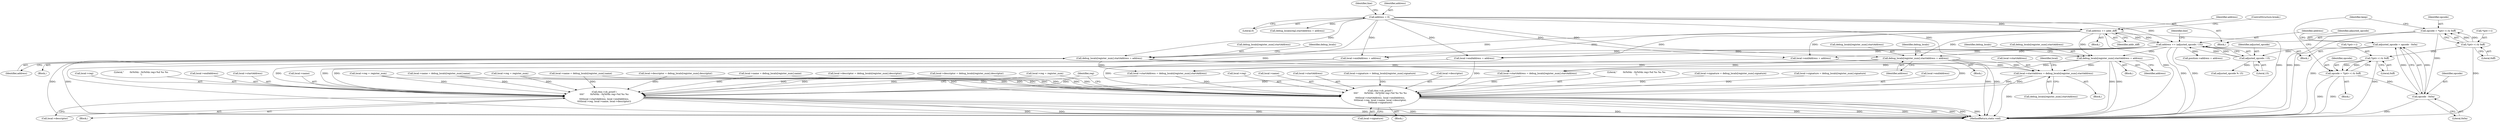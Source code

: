 digraph "0_radare2_ad55822430a03fe075221b543efb434567e9e431@array" {
"1000709" [label="(Call,local->startAddress = debug_locals[register_num].startAddress)"];
"1000587" [label="(Call,debug_locals[register_num].startAddress = address)"];
"1000199" [label="(Call,address = 0)"];
"1000429" [label="(Call,address += addr_diff)"];
"1000943" [label="(Call,address += (adjusted_opcode / 15))"];
"1000945" [label="(Call,adjusted_opcode / 15)"];
"1000938" [label="(Call,adjusted_opcode = opcode - 0x0a)"];
"1000940" [label="(Call,opcode - 0x0a)"];
"1000399" [label="(Call,opcode = *(p4++) & 0xff)"];
"1000401" [label="(Call,*(p4++) & 0xff)"];
"1000989" [label="(Call,opcode = *(p4++) & 0xff)"];
"1000991" [label="(Call,*(p4++) & 0xff)"];
"1000763" [label="(Call,debug_locals[register_num].startAddress = address)"];
"1000902" [label="(Call,debug_locals[register_num].startAddress = address)"];
"1001071" [label="(Call,rbin->cb_printf (\n\t\t\t\t\"        0x%04x - 0x%04x reg=%d %s %s %s\n\",\n\t\t\t\tlocal->startAddress, local->endAddress,\n\t\t\t\tlocal->reg, local->name, local->descriptor,\n\t\t\t\tlocal->signature))"];
"1001093" [label="(Call,rbin->cb_printf (\n\t\t\t\t\"        0x%04x - 0x%04x reg=%d %s %s\n\",\n\t\t\t\tlocal->startAddress, local->endAddress,\n\t\t\t\tlocal->reg, local->name, local->descriptor))"];
"1000204" [label="(Identifier,line)"];
"1000400" [label="(Identifier,opcode)"];
"1000597" [label="(Identifier,debug_locals)"];
"1001101" [label="(Call,local->reg)"];
"1000399" [label="(Call,opcode = *(p4++) & 0xff)"];
"1001070" [label="(Block,)"];
"1001079" [label="(Call,local->reg)"];
"1000710" [label="(Call,local->startAddress)"];
"1000201" [label="(Literal,0)"];
"1001082" [label="(Call,local->name)"];
"1000405" [label="(Literal,0xff)"];
"1000432" [label="(ControlStructure,break;)"];
"1001104" [label="(Call,local->name)"];
"1000676" [label="(Block,)"];
"1001112" [label="(Identifier,reg)"];
"1001073" [label="(Call,local->startAddress)"];
"1001088" [label="(Call,local->signature)"];
"1001185" [label="(MethodReturn,static void)"];
"1000691" [label="(Call,local->name = debug_locals[register_num].name)"];
"1000901" [label="(Block,)"];
"1000199" [label="(Call,address = 0)"];
"1000700" [label="(Call,local->descriptor = debug_locals[register_num].descriptor)"];
"1000991" [label="(Call,*(p4++) & 0xff)"];
"1000732" [label="(Call,local->reg = register_num)"];
"1001094" [label="(Literal,\"        0x%04x - 0x%04x reg=%d %s %s\n\")"];
"1000769" [label="(Identifier,address)"];
"1000524" [label="(Call,local->descriptor = debug_locals[register_num].descriptor)"];
"1000912" [label="(Identifier,debug_locals)"];
"1000938" [label="(Call,adjusted_opcode = opcode - 0x0a)"];
"1000542" [label="(Call,local->signature = debug_locals[register_num].signature)"];
"1001107" [label="(Call,local->descriptor)"];
"1000939" [label="(Identifier,adjusted_opcode)"];
"1000829" [label="(Call,local->descriptor = debug_locals[register_num].descriptor)"];
"1000429" [label="(Call,address += addr_diff)"];
"1000975" [label="(Call,position->address = address)"];
"1000943" [label="(Call,address += (adjusted_opcode / 15))"];
"1000418" [label="(Block,)"];
"1000588" [label="(Call,debug_locals[register_num].startAddress)"];
"1001098" [label="(Call,local->endAddress)"];
"1000382" [label="(Call,debug_locals[reg].startAddress = address)"];
"1000764" [label="(Call,debug_locals[register_num].startAddress)"];
"1001085" [label="(Call,local->descriptor)"];
"1000866" [label="(Call,local->endAddress = address)"];
"1000946" [label="(Identifier,adjusted_opcode)"];
"1000713" [label="(Call,debug_locals[register_num].startAddress)"];
"1000945" [label="(Call,adjusted_opcode / 15)"];
"1001072" [label="(Literal,\"        0x%04x - 0x%04x reg=%d %s %s %s\n\")"];
"1000561" [label="(Call,local->endAddress = address)"];
"1000847" [label="(Call,local->signature = debug_locals[register_num].signature)"];
"1000903" [label="(Call,debug_locals[register_num].startAddress)"];
"1000737" [label="(Call,local->endAddress = address)"];
"1000718" [label="(Call,local->signature = debug_locals[register_num].signature)"];
"1001092" [label="(Block,)"];
"1000709" [label="(Call,local->startAddress = debug_locals[register_num].startAddress)"];
"1000995" [label="(Literal,0xff)"];
"1000902" [label="(Call,debug_locals[register_num].startAddress = address)"];
"1000200" [label="(Identifier,address)"];
"1000942" [label="(Literal,0x0a)"];
"1000447" [label="(Block,)"];
"1000949" [label="(Identifier,line)"];
"1000773" [label="(Identifier,debug_locals)"];
"1000587" [label="(Call,debug_locals[register_num].startAddress = address)"];
"1000936" [label="(Block,)"];
"1000431" [label="(Identifier,addr_diff)"];
"1000407" [label="(Identifier,keep)"];
"1001071" [label="(Call,rbin->cb_printf (\n\t\t\t\t\"        0x%04x - 0x%04x reg=%d %s %s %s\n\",\n\t\t\t\tlocal->startAddress, local->endAddress,\n\t\t\t\tlocal->reg, local->name, local->descriptor,\n\t\t\t\tlocal->signature))"];
"1000989" [label="(Call,opcode = *(p4++) & 0xff)"];
"1000990" [label="(Identifier,opcode)"];
"1000122" [label="(Block,)"];
"1000401" [label="(Call,*(p4++) & 0xff)"];
"1000940" [label="(Call,opcode - 0x0a)"];
"1000992" [label="(Call,*(p4++))"];
"1000610" [label="(Block,)"];
"1000908" [label="(Identifier,address)"];
"1000861" [label="(Call,local->reg = register_num)"];
"1000941" [label="(Identifier,opcode)"];
"1000408" [label="(Block,)"];
"1000944" [label="(Identifier,address)"];
"1000402" [label="(Call,*(p4++))"];
"1000947" [label="(Literal,15)"];
"1000515" [label="(Call,local->name = debug_locals[register_num].name)"];
"1000593" [label="(Identifier,address)"];
"1001095" [label="(Call,local->startAddress)"];
"1000763" [label="(Call,debug_locals[register_num].startAddress = address)"];
"1001076" [label="(Call,local->endAddress)"];
"1000556" [label="(Call,local->reg = register_num)"];
"1000430" [label="(Identifier,address)"];
"1000820" [label="(Call,local->name = debug_locals[register_num].name)"];
"1000720" [label="(Identifier,local)"];
"1000838" [label="(Call,local->startAddress = debug_locals[register_num].startAddress)"];
"1001093" [label="(Call,rbin->cb_printf (\n\t\t\t\t\"        0x%04x - 0x%04x reg=%d %s %s\n\",\n\t\t\t\tlocal->startAddress, local->endAddress,\n\t\t\t\tlocal->reg, local->name, local->descriptor))"];
"1000953" [label="(Call,adjusted_opcode % 15)"];
"1000533" [label="(Call,local->startAddress = debug_locals[register_num].startAddress)"];
"1000709" -> "1000676"  [label="AST: "];
"1000709" -> "1000713"  [label="CFG: "];
"1000710" -> "1000709"  [label="AST: "];
"1000713" -> "1000709"  [label="AST: "];
"1000720" -> "1000709"  [label="CFG: "];
"1000709" -> "1001185"  [label="DDG: "];
"1000587" -> "1000709"  [label="DDG: "];
"1000763" -> "1000709"  [label="DDG: "];
"1000902" -> "1000709"  [label="DDG: "];
"1000709" -> "1001071"  [label="DDG: "];
"1000709" -> "1001093"  [label="DDG: "];
"1000587" -> "1000447"  [label="AST: "];
"1000587" -> "1000593"  [label="CFG: "];
"1000588" -> "1000587"  [label="AST: "];
"1000593" -> "1000587"  [label="AST: "];
"1000597" -> "1000587"  [label="CFG: "];
"1000587" -> "1001185"  [label="DDG: "];
"1000587" -> "1001185"  [label="DDG: "];
"1000587" -> "1000533"  [label="DDG: "];
"1000199" -> "1000587"  [label="DDG: "];
"1000429" -> "1000587"  [label="DDG: "];
"1000943" -> "1000587"  [label="DDG: "];
"1000587" -> "1000838"  [label="DDG: "];
"1000199" -> "1000122"  [label="AST: "];
"1000199" -> "1000201"  [label="CFG: "];
"1000200" -> "1000199"  [label="AST: "];
"1000201" -> "1000199"  [label="AST: "];
"1000204" -> "1000199"  [label="CFG: "];
"1000199" -> "1001185"  [label="DDG: "];
"1000199" -> "1000382"  [label="DDG: "];
"1000199" -> "1000429"  [label="DDG: "];
"1000199" -> "1000561"  [label="DDG: "];
"1000199" -> "1000737"  [label="DDG: "];
"1000199" -> "1000763"  [label="DDG: "];
"1000199" -> "1000866"  [label="DDG: "];
"1000199" -> "1000902"  [label="DDG: "];
"1000199" -> "1000943"  [label="DDG: "];
"1000429" -> "1000418"  [label="AST: "];
"1000429" -> "1000431"  [label="CFG: "];
"1000430" -> "1000429"  [label="AST: "];
"1000431" -> "1000429"  [label="AST: "];
"1000432" -> "1000429"  [label="CFG: "];
"1000429" -> "1001185"  [label="DDG: "];
"1000429" -> "1001185"  [label="DDG: "];
"1000943" -> "1000429"  [label="DDG: "];
"1000429" -> "1000561"  [label="DDG: "];
"1000429" -> "1000737"  [label="DDG: "];
"1000429" -> "1000763"  [label="DDG: "];
"1000429" -> "1000866"  [label="DDG: "];
"1000429" -> "1000902"  [label="DDG: "];
"1000429" -> "1000943"  [label="DDG: "];
"1000943" -> "1000936"  [label="AST: "];
"1000943" -> "1000945"  [label="CFG: "];
"1000944" -> "1000943"  [label="AST: "];
"1000945" -> "1000943"  [label="AST: "];
"1000949" -> "1000943"  [label="CFG: "];
"1000943" -> "1001185"  [label="DDG: "];
"1000943" -> "1001185"  [label="DDG: "];
"1000943" -> "1000561"  [label="DDG: "];
"1000943" -> "1000737"  [label="DDG: "];
"1000943" -> "1000763"  [label="DDG: "];
"1000943" -> "1000866"  [label="DDG: "];
"1000943" -> "1000902"  [label="DDG: "];
"1000945" -> "1000943"  [label="DDG: "];
"1000945" -> "1000943"  [label="DDG: "];
"1000943" -> "1000975"  [label="DDG: "];
"1000945" -> "1000947"  [label="CFG: "];
"1000946" -> "1000945"  [label="AST: "];
"1000947" -> "1000945"  [label="AST: "];
"1000938" -> "1000945"  [label="DDG: "];
"1000945" -> "1000953"  [label="DDG: "];
"1000938" -> "1000936"  [label="AST: "];
"1000938" -> "1000940"  [label="CFG: "];
"1000939" -> "1000938"  [label="AST: "];
"1000940" -> "1000938"  [label="AST: "];
"1000944" -> "1000938"  [label="CFG: "];
"1000938" -> "1001185"  [label="DDG: "];
"1000940" -> "1000938"  [label="DDG: "];
"1000940" -> "1000938"  [label="DDG: "];
"1000940" -> "1000942"  [label="CFG: "];
"1000941" -> "1000940"  [label="AST: "];
"1000942" -> "1000940"  [label="AST: "];
"1000940" -> "1001185"  [label="DDG: "];
"1000399" -> "1000940"  [label="DDG: "];
"1000989" -> "1000940"  [label="DDG: "];
"1000399" -> "1000122"  [label="AST: "];
"1000399" -> "1000401"  [label="CFG: "];
"1000400" -> "1000399"  [label="AST: "];
"1000401" -> "1000399"  [label="AST: "];
"1000407" -> "1000399"  [label="CFG: "];
"1000399" -> "1001185"  [label="DDG: "];
"1000399" -> "1001185"  [label="DDG: "];
"1000401" -> "1000399"  [label="DDG: "];
"1000401" -> "1000399"  [label="DDG: "];
"1000401" -> "1000405"  [label="CFG: "];
"1000402" -> "1000401"  [label="AST: "];
"1000405" -> "1000401"  [label="AST: "];
"1000401" -> "1001185"  [label="DDG: "];
"1000401" -> "1000991"  [label="DDG: "];
"1000989" -> "1000408"  [label="AST: "];
"1000989" -> "1000991"  [label="CFG: "];
"1000990" -> "1000989"  [label="AST: "];
"1000991" -> "1000989"  [label="AST: "];
"1000407" -> "1000989"  [label="CFG: "];
"1000989" -> "1001185"  [label="DDG: "];
"1000989" -> "1001185"  [label="DDG: "];
"1000991" -> "1000989"  [label="DDG: "];
"1000991" -> "1000989"  [label="DDG: "];
"1000991" -> "1000995"  [label="CFG: "];
"1000992" -> "1000991"  [label="AST: "];
"1000995" -> "1000991"  [label="AST: "];
"1000991" -> "1001185"  [label="DDG: "];
"1000763" -> "1000610"  [label="AST: "];
"1000763" -> "1000769"  [label="CFG: "];
"1000764" -> "1000763"  [label="AST: "];
"1000769" -> "1000763"  [label="AST: "];
"1000773" -> "1000763"  [label="CFG: "];
"1000763" -> "1001185"  [label="DDG: "];
"1000763" -> "1001185"  [label="DDG: "];
"1000763" -> "1000533"  [label="DDG: "];
"1000763" -> "1000838"  [label="DDG: "];
"1000902" -> "1000901"  [label="AST: "];
"1000902" -> "1000908"  [label="CFG: "];
"1000903" -> "1000902"  [label="AST: "];
"1000908" -> "1000902"  [label="AST: "];
"1000912" -> "1000902"  [label="CFG: "];
"1000902" -> "1001185"  [label="DDG: "];
"1000902" -> "1001185"  [label="DDG: "];
"1000902" -> "1000533"  [label="DDG: "];
"1000902" -> "1000838"  [label="DDG: "];
"1001071" -> "1001070"  [label="AST: "];
"1001071" -> "1001088"  [label="CFG: "];
"1001072" -> "1001071"  [label="AST: "];
"1001073" -> "1001071"  [label="AST: "];
"1001076" -> "1001071"  [label="AST: "];
"1001079" -> "1001071"  [label="AST: "];
"1001082" -> "1001071"  [label="AST: "];
"1001085" -> "1001071"  [label="AST: "];
"1001088" -> "1001071"  [label="AST: "];
"1001112" -> "1001071"  [label="CFG: "];
"1001071" -> "1001185"  [label="DDG: "];
"1001071" -> "1001185"  [label="DDG: "];
"1001071" -> "1001185"  [label="DDG: "];
"1001071" -> "1001185"  [label="DDG: "];
"1001071" -> "1001185"  [label="DDG: "];
"1001071" -> "1001185"  [label="DDG: "];
"1001071" -> "1001185"  [label="DDG: "];
"1000533" -> "1001071"  [label="DDG: "];
"1000838" -> "1001071"  [label="DDG: "];
"1000866" -> "1001071"  [label="DDG: "];
"1000561" -> "1001071"  [label="DDG: "];
"1000737" -> "1001071"  [label="DDG: "];
"1000556" -> "1001071"  [label="DDG: "];
"1000861" -> "1001071"  [label="DDG: "];
"1000732" -> "1001071"  [label="DDG: "];
"1000515" -> "1001071"  [label="DDG: "];
"1000691" -> "1001071"  [label="DDG: "];
"1000820" -> "1001071"  [label="DDG: "];
"1000524" -> "1001071"  [label="DDG: "];
"1000829" -> "1001071"  [label="DDG: "];
"1000700" -> "1001071"  [label="DDG: "];
"1000718" -> "1001071"  [label="DDG: "];
"1000542" -> "1001071"  [label="DDG: "];
"1000847" -> "1001071"  [label="DDG: "];
"1001093" -> "1001092"  [label="AST: "];
"1001093" -> "1001107"  [label="CFG: "];
"1001094" -> "1001093"  [label="AST: "];
"1001095" -> "1001093"  [label="AST: "];
"1001098" -> "1001093"  [label="AST: "];
"1001101" -> "1001093"  [label="AST: "];
"1001104" -> "1001093"  [label="AST: "];
"1001107" -> "1001093"  [label="AST: "];
"1001112" -> "1001093"  [label="CFG: "];
"1001093" -> "1001185"  [label="DDG: "];
"1001093" -> "1001185"  [label="DDG: "];
"1001093" -> "1001185"  [label="DDG: "];
"1001093" -> "1001185"  [label="DDG: "];
"1001093" -> "1001185"  [label="DDG: "];
"1001093" -> "1001185"  [label="DDG: "];
"1000533" -> "1001093"  [label="DDG: "];
"1000838" -> "1001093"  [label="DDG: "];
"1000866" -> "1001093"  [label="DDG: "];
"1000561" -> "1001093"  [label="DDG: "];
"1000737" -> "1001093"  [label="DDG: "];
"1000556" -> "1001093"  [label="DDG: "];
"1000861" -> "1001093"  [label="DDG: "];
"1000732" -> "1001093"  [label="DDG: "];
"1000515" -> "1001093"  [label="DDG: "];
"1000691" -> "1001093"  [label="DDG: "];
"1000820" -> "1001093"  [label="DDG: "];
"1000524" -> "1001093"  [label="DDG: "];
"1000829" -> "1001093"  [label="DDG: "];
"1000700" -> "1001093"  [label="DDG: "];
}
